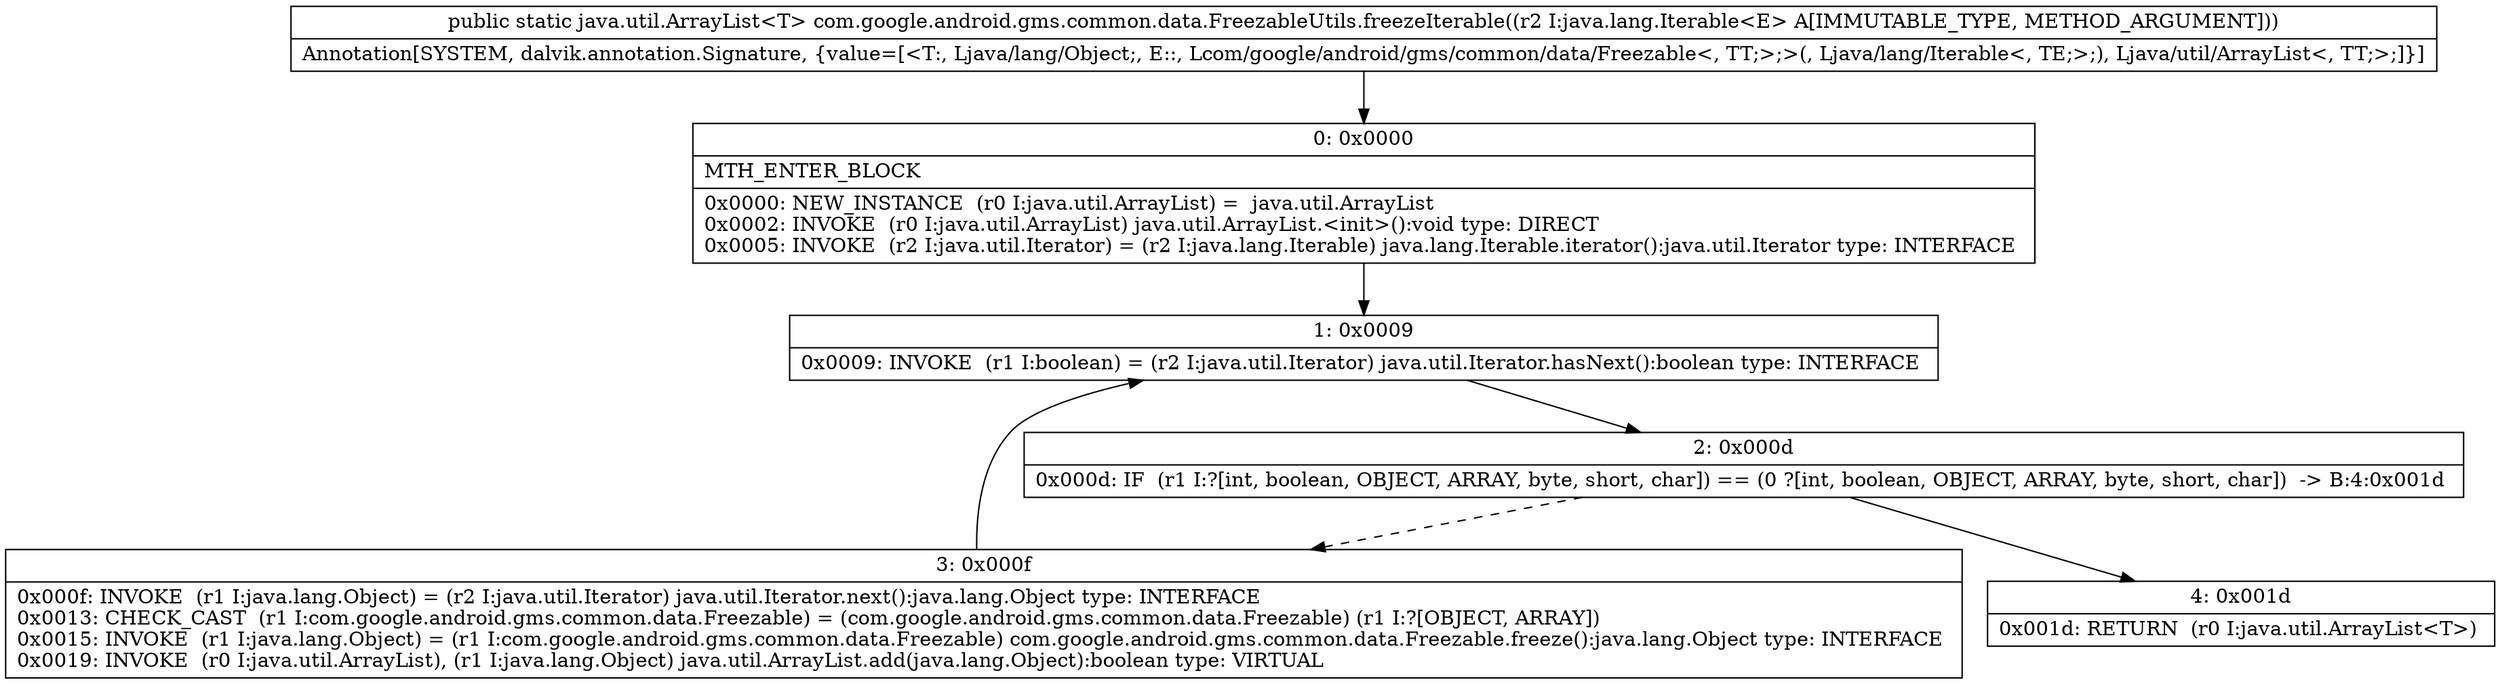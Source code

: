 digraph "CFG forcom.google.android.gms.common.data.FreezableUtils.freezeIterable(Ljava\/lang\/Iterable;)Ljava\/util\/ArrayList;" {
Node_0 [shape=record,label="{0\:\ 0x0000|MTH_ENTER_BLOCK\l|0x0000: NEW_INSTANCE  (r0 I:java.util.ArrayList) =  java.util.ArrayList \l0x0002: INVOKE  (r0 I:java.util.ArrayList) java.util.ArrayList.\<init\>():void type: DIRECT \l0x0005: INVOKE  (r2 I:java.util.Iterator) = (r2 I:java.lang.Iterable) java.lang.Iterable.iterator():java.util.Iterator type: INTERFACE \l}"];
Node_1 [shape=record,label="{1\:\ 0x0009|0x0009: INVOKE  (r1 I:boolean) = (r2 I:java.util.Iterator) java.util.Iterator.hasNext():boolean type: INTERFACE \l}"];
Node_2 [shape=record,label="{2\:\ 0x000d|0x000d: IF  (r1 I:?[int, boolean, OBJECT, ARRAY, byte, short, char]) == (0 ?[int, boolean, OBJECT, ARRAY, byte, short, char])  \-\> B:4:0x001d \l}"];
Node_3 [shape=record,label="{3\:\ 0x000f|0x000f: INVOKE  (r1 I:java.lang.Object) = (r2 I:java.util.Iterator) java.util.Iterator.next():java.lang.Object type: INTERFACE \l0x0013: CHECK_CAST  (r1 I:com.google.android.gms.common.data.Freezable) = (com.google.android.gms.common.data.Freezable) (r1 I:?[OBJECT, ARRAY]) \l0x0015: INVOKE  (r1 I:java.lang.Object) = (r1 I:com.google.android.gms.common.data.Freezable) com.google.android.gms.common.data.Freezable.freeze():java.lang.Object type: INTERFACE \l0x0019: INVOKE  (r0 I:java.util.ArrayList), (r1 I:java.lang.Object) java.util.ArrayList.add(java.lang.Object):boolean type: VIRTUAL \l}"];
Node_4 [shape=record,label="{4\:\ 0x001d|0x001d: RETURN  (r0 I:java.util.ArrayList\<T\>) \l}"];
MethodNode[shape=record,label="{public static java.util.ArrayList\<T\> com.google.android.gms.common.data.FreezableUtils.freezeIterable((r2 I:java.lang.Iterable\<E\> A[IMMUTABLE_TYPE, METHOD_ARGUMENT]))  | Annotation[SYSTEM, dalvik.annotation.Signature, \{value=[\<T:, Ljava\/lang\/Object;, E::, Lcom\/google\/android\/gms\/common\/data\/Freezable\<, TT;\>;\>(, Ljava\/lang\/Iterable\<, TE;\>;), Ljava\/util\/ArrayList\<, TT;\>;]\}]\l}"];
MethodNode -> Node_0;
Node_0 -> Node_1;
Node_1 -> Node_2;
Node_2 -> Node_3[style=dashed];
Node_2 -> Node_4;
Node_3 -> Node_1;
}

